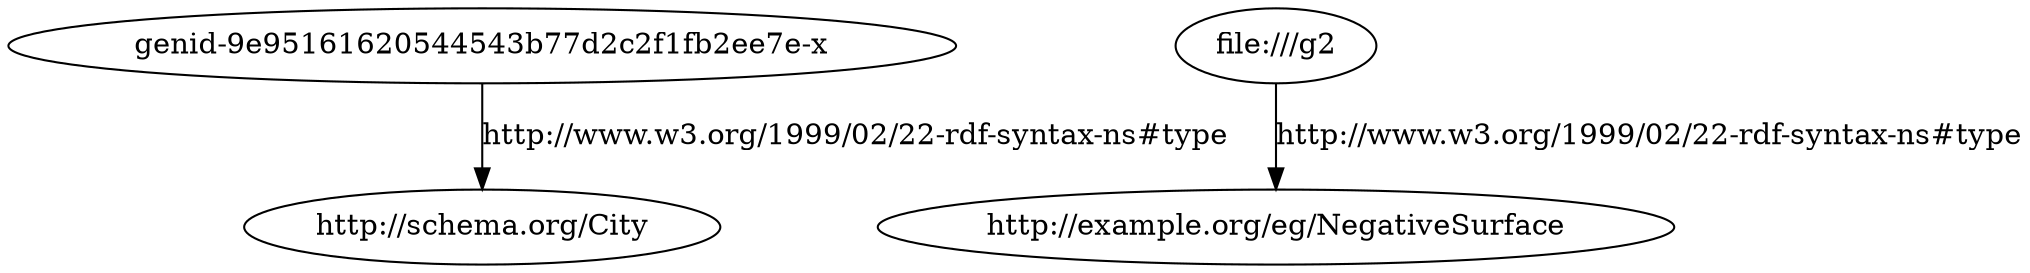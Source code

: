 digraph {
	graph [bb="0,0,750.48,123"];
	node [label="\N"];
	"http://schema.org/City"	 [height=0.5,
		pos="175.48,18",
		width=2.5095];
	"file:///g2"	 [height=0.5,
		pos="474.48,105",
		width=1.1374];
	"http://example.org/eg/NegativeSurface"	 [height=0.5,
		pos="474.48,18",
		width=4.0982];
	"file:///g2" -> "http://example.org/eg/NegativeSurface"	 [label="http://www.w3.org/1999/02/22-rdf-syntax-ns#type",
		lp="612.48,61.5",
		pos="e,474.48,36.003 474.48,86.974 474.48,75.192 474.48,59.561 474.48,46.158"];
	"genid-9e95161620544543b77d2c2f1fb2ee7e-x"	 [height=0.5,
		pos="175.48,105",
		width=4.8746];
	"genid-9e95161620544543b77d2c2f1fb2ee7e-x" -> "http://schema.org/City"	 [label="http://www.w3.org/1999/02/22-rdf-syntax-ns#type",
		lp="313.48,61.5",
		pos="e,175.48,36.003 175.48,86.974 175.48,75.192 175.48,59.561 175.48,46.158"];
}
